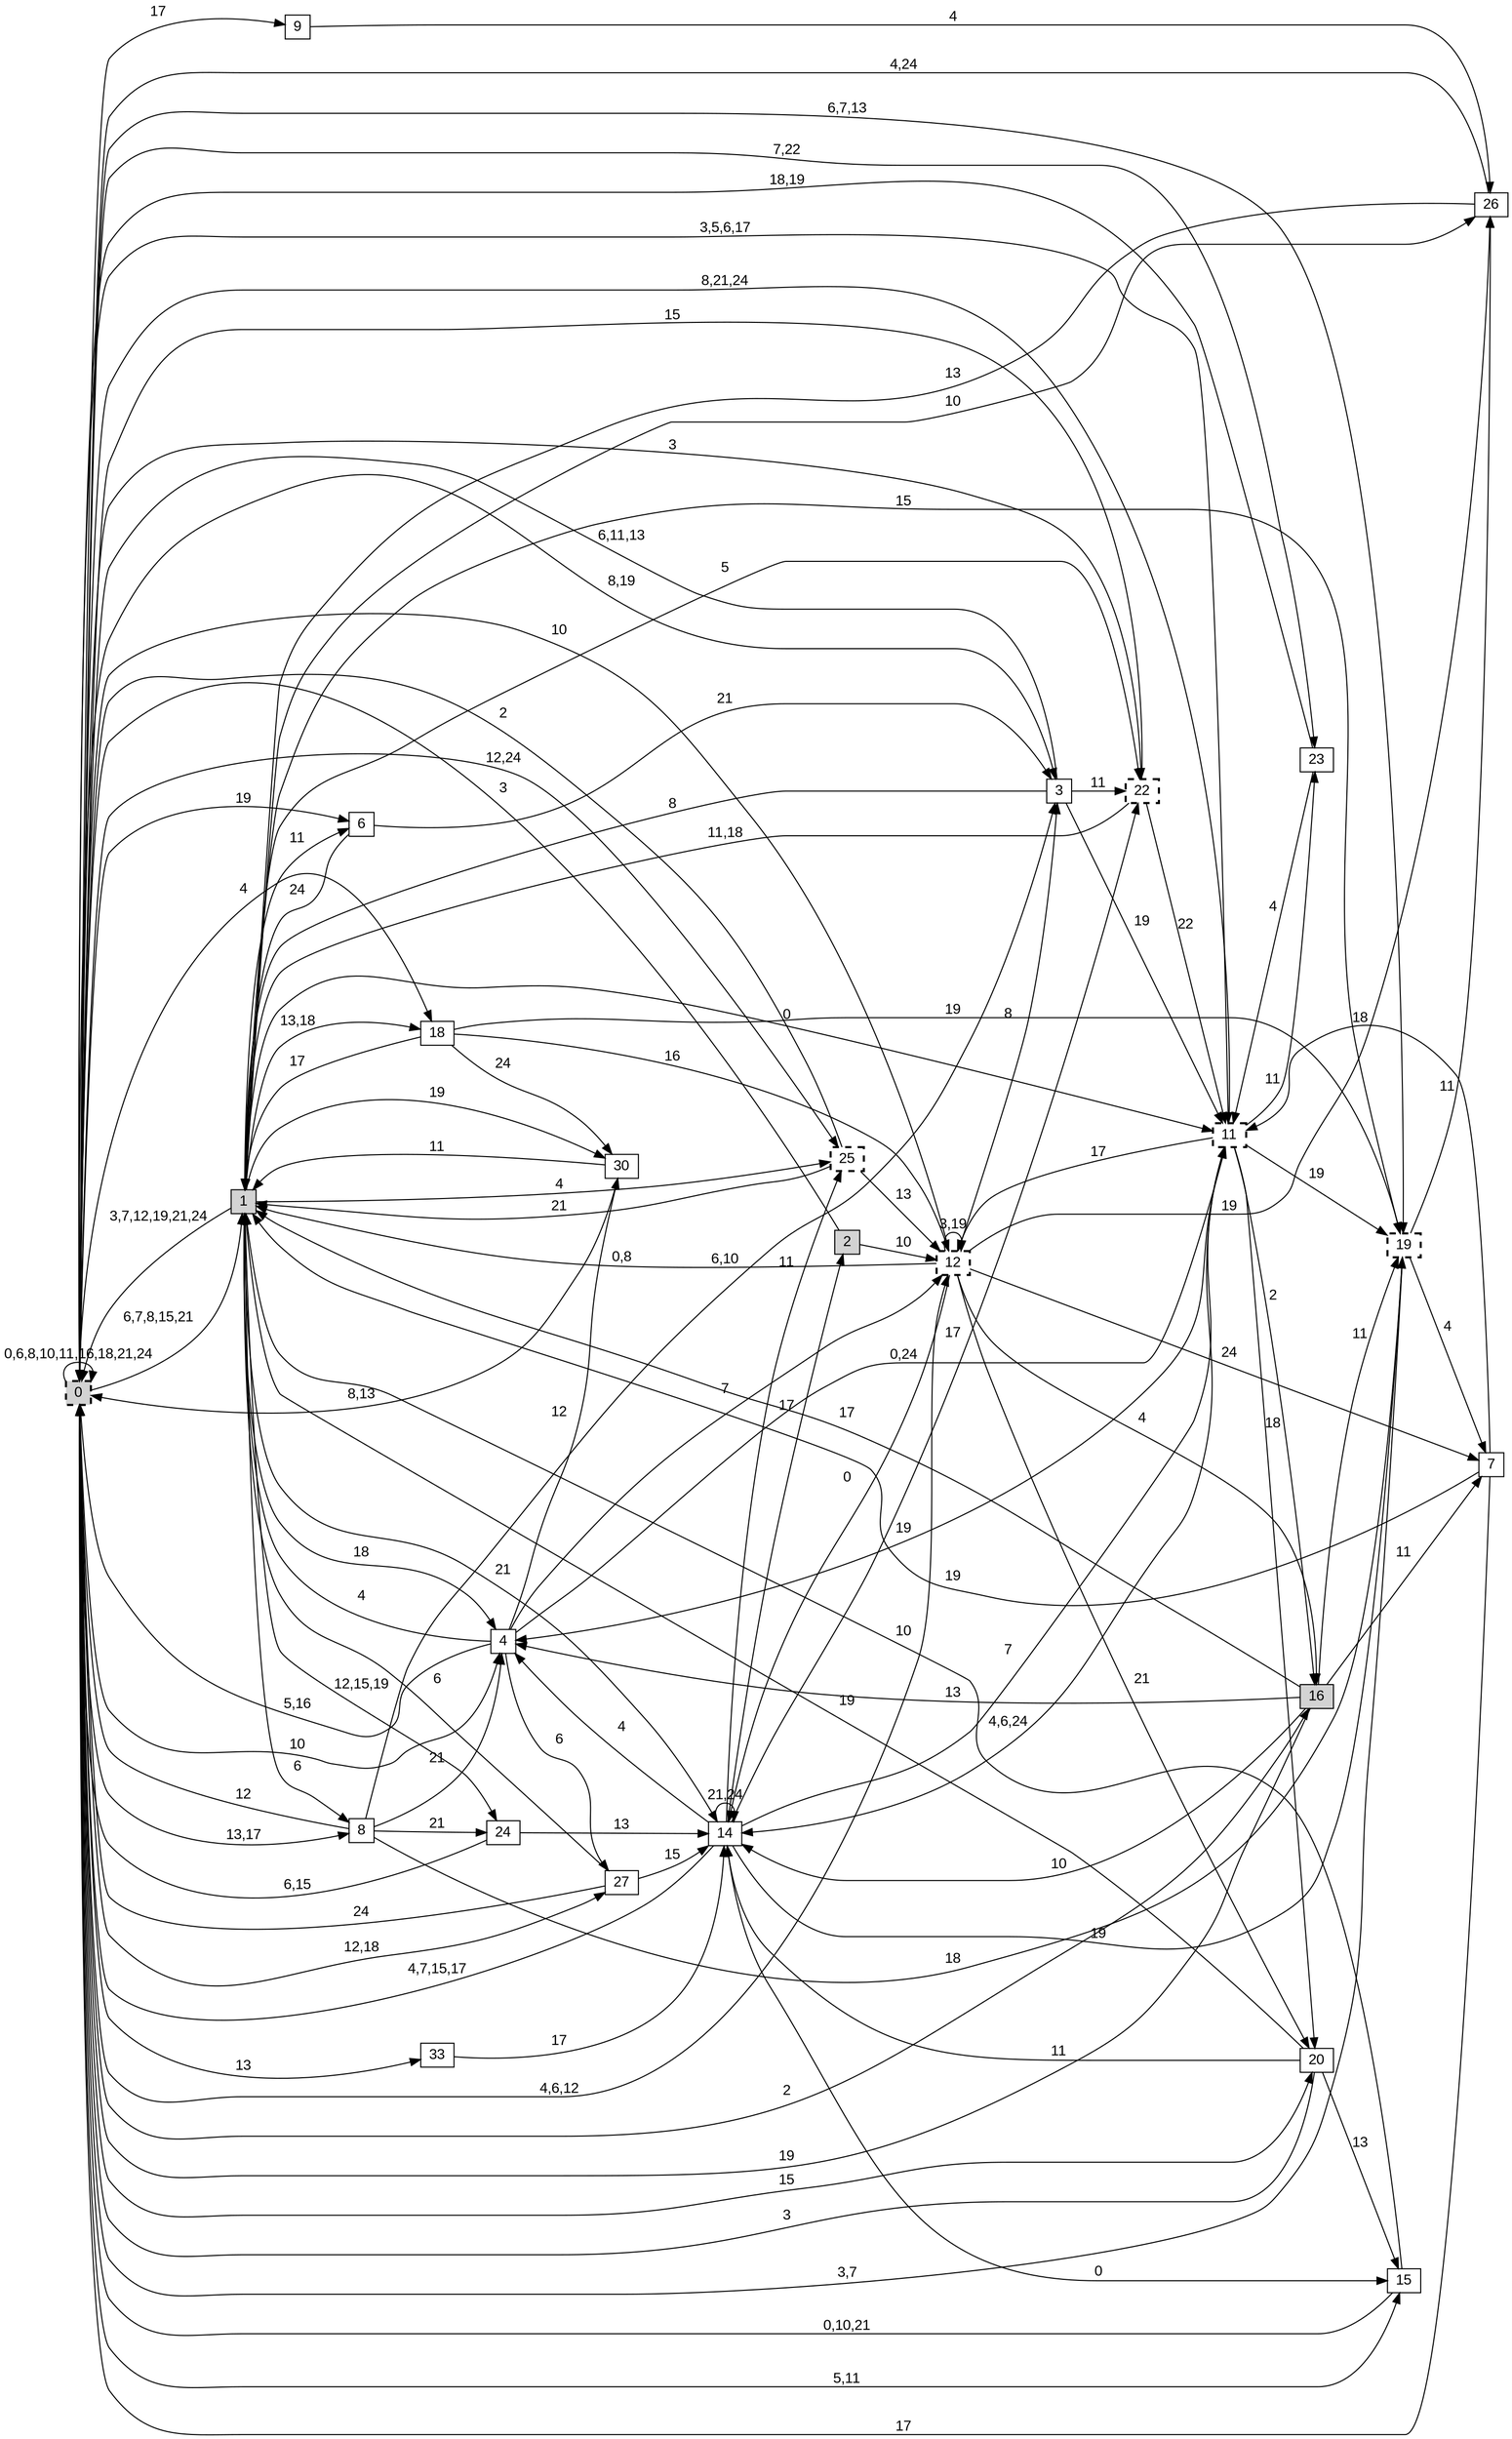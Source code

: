 digraph "NDFA" {
  rankdir=LR
  node [shape=box width=0.1 height=0.1 fontname=Arial]
  edge [fontname=Arial]
/* Estados */
 s0 [label="0" style="filled,bold,dashed"] /* I:1 F:1 D:0 */
 s1 [label="1" style="filled"] /* I:1 F:0 D:0 */
 s2 [label="2" style="filled"] /* I:1 F:0 D:0 */
 s3 [label="3" ] /* I:0 F:0 D:0 */
 s4 [label="4" ] /* I:0 F:0 D:0 */
 s6 [label="6" ] /* I:0 F:0 D:0 */
 s7 [label="7" ] /* I:0 F:0 D:0 */
 s8 [label="8" ] /* I:0 F:0 D:0 */
 s9 [label="9" ] /* I:0 F:0 D:0 */
 s11 [label="11" style="bold,dashed"] /* I:0 F:1 D:0 */
 s12 [label="12" style="bold,dashed"] /* I:0 F:1 D:0 */
 s14 [label="14" ] /* I:0 F:0 D:0 */
 s15 [label="15" ] /* I:0 F:0 D:0 */
 s16 [label="16" style="filled"] /* I:1 F:0 D:0 */
 s18 [label="18" ] /* I:0 F:0 D:0 */
 s19 [label="19" style="bold,dashed"] /* I:0 F:1 D:0 */
 s20 [label="20" ] /* I:0 F:0 D:0 */
 s22 [label="22" style="bold,dashed"] /* I:0 F:1 D:0 */
 s23 [label="23" ] /* I:0 F:0 D:0 */
 s24 [label="24" ] /* I:0 F:0 D:0 */
 s25 [label="25" style="bold,dashed"] /* I:0 F:1 D:0 */
 s26 [label="26" ] /* I:0 F:0 D:0 */
 s27 [label="27" ] /* I:0 F:0 D:0 */
 s30 [label="30" ] /* I:0 F:0 D:0 */
 s33 [label="33" ] /* I:0 F:0 D:0 */
/* Transiciones */
  s0 -> s0 [label="0,6,8,10,11,16,18,21,24"]
  s0 -> s1 [label="6,7,8,15,21"]
  s0 -> s3 [label="8,19"]
  s0 -> s4 [label="10"]
  s0 -> s6 [label="19"]
  s0 -> s8 [label="13,17"]
  s0 -> s9 [label="17"]
  s0 -> s11 [label="3,5,6,17"]
  s0 -> s12 [label="4,6,12"]
  s0 -> s15 [label="5,11"]
  s0 -> s16 [label="2"]
  s0 -> s18 [label="4"]
  s0 -> s19 [label="6,7,13"]
  s0 -> s20 [label="15"]
  s0 -> s22 [label="3"]
  s0 -> s23 [label="7,22"]
  s0 -> s25 [label="12,24"]
  s0 -> s27 [label="12,18"]
  s0 -> s33 [label="13"]
  s1 -> s0 [label="3,7,12,19,21,24"]
  s1 -> s4 [label="18"]
  s1 -> s6 [label="11"]
  s1 -> s8 [label="6"]
  s1 -> s11 [label="0"]
  s1 -> s14 [label="21"]
  s1 -> s18 [label="13,18"]
  s1 -> s19 [label="15"]
  s1 -> s22 [label="5"]
  s1 -> s24 [label="12,15,19"]
  s1 -> s25 [label="4"]
  s1 -> s26 [label="10"]
  s1 -> s30 [label="19"]
  s2 -> s0 [label="3"]
  s2 -> s12 [label="10"]
  s3 -> s0 [label="6,11,13"]
  s3 -> s1 [label="8"]
  s3 -> s11 [label="19"]
  s3 -> s22 [label="11"]
  s4 -> s0 [label="5,16"]
  s4 -> s1 [label="4"]
  s4 -> s11 [label="0,24"]
  s4 -> s12 [label="7"]
  s4 -> s27 [label="6"]
  s4 -> s30 [label="12"]
  s6 -> s1 [label="24"]
  s6 -> s3 [label="21"]
  s7 -> s0 [label="17"]
  s7 -> s1 [label="19"]
  s7 -> s11 [label="18"]
  s8 -> s0 [label="12"]
  s8 -> s3 [label="6,10"]
  s8 -> s4 [label="21"]
  s8 -> s19 [label="18"]
  s8 -> s24 [label="21"]
  s9 -> s26 [label="4"]
  s11 -> s0 [label="8,21,24"]
  s11 -> s4 [label="19"]
  s11 -> s12 [label="17"]
  s11 -> s14 [label="4,6,24"]
  s11 -> s16 [label="2"]
  s11 -> s19 [label="19"]
  s11 -> s20 [label="18"]
  s11 -> s23 [label="11"]
  s12 -> s0 [label="10"]
  s12 -> s1 [label="0,8"]
  s12 -> s3 [label="8"]
  s12 -> s7 [label="24"]
  s12 -> s12 [label="3,19"]
  s12 -> s14 [label="0"]
  s12 -> s16 [label="4"]
  s12 -> s20 [label="21"]
  s12 -> s26 [label="19"]
  s14 -> s0 [label="4,7,15,17"]
  s14 -> s2 [label="17"]
  s14 -> s4 [label="4"]
  s14 -> s11 [label="7"]
  s14 -> s14 [label="21,24"]
  s14 -> s15 [label="0"]
  s14 -> s19 [label="19"]
  s14 -> s22 [label="17"]
  s14 -> s25 [label="11"]
  s15 -> s0 [label="0,10,21"]
  s15 -> s1 [label="10"]
  s16 -> s0 [label="19"]
  s16 -> s1 [label="17"]
  s16 -> s4 [label="13"]
  s16 -> s7 [label="11"]
  s16 -> s14 [label="10"]
  s16 -> s19 [label="11"]
  s18 -> s1 [label="17"]
  s18 -> s12 [label="16"]
  s18 -> s19 [label="19"]
  s18 -> s30 [label="24"]
  s19 -> s0 [label="3,7"]
  s19 -> s7 [label="4"]
  s19 -> s26 [label="11"]
  s20 -> s0 [label="3"]
  s20 -> s1 [label="19"]
  s20 -> s14 [label="11"]
  s20 -> s15 [label="13"]
  s22 -> s0 [label="15"]
  s22 -> s1 [label="11,18"]
  s22 -> s11 [label="22"]
  s23 -> s0 [label="18,19"]
  s23 -> s11 [label="4"]
  s24 -> s0 [label="6,15"]
  s24 -> s14 [label="13"]
  s25 -> s0 [label="2"]
  s25 -> s1 [label="21"]
  s25 -> s12 [label="13"]
  s26 -> s0 [label="4,24"]
  s26 -> s1 [label="13"]
  s27 -> s0 [label="24"]
  s27 -> s1 [label="6"]
  s27 -> s14 [label="15"]
  s30 -> s0 [label="8,13"]
  s30 -> s1 [label="11"]
  s33 -> s14 [label="17"]
}
